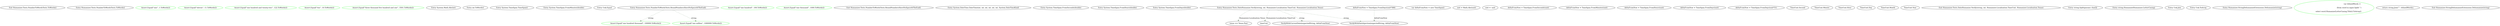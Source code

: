 digraph  {
m0_6 [cluster="Humanizer.Tests.NumberToWordsTests.ToWords()", file="NumberToWordsTests.cs", label="Exit Humanizer.Tests.NumberToWordsTests.ToWords()", span="7-7"];
m0_0 [cluster="Humanizer.Tests.NumberToWordsTests.ToWords()", file="NumberToWordsTests.cs", label="Entry Humanizer.Tests.NumberToWordsTests.ToWords()", span="7-7"];
m0_1 [cluster="Humanizer.Tests.NumberToWordsTests.ToWords()", color=green, community=0, file="NumberToWordsTests.cs", label="Assert.Equal(''one'', 1.ToWords())", prediction=0, span="9-9"];
m0_3 [cluster="Humanizer.Tests.NumberToWordsTests.ToWords()", color=green, community=0, file="NumberToWordsTests.cs", label="Assert.Equal(''eleven'', 11.ToWords())", prediction=1, span="11-11"];
m0_4 [cluster="Humanizer.Tests.NumberToWordsTests.ToWords()", color=green, community=0, file="NumberToWordsTests.cs", label="Assert.Equal(''one hundred and twenty-two'', 122.ToWords())", prediction=2, span="12-12"];
m0_2 [cluster="Humanizer.Tests.NumberToWordsTests.ToWords()", color=green, community=0, file="NumberToWordsTests.cs", label="Assert.Equal(''ten'', 10.ToWords())", prediction=3, span="10-10"];
m0_5 [cluster="Humanizer.Tests.NumberToWordsTests.ToWords()", color=green, community=0, file="NumberToWordsTests.cs", label="Assert.Equal(''three thousand five hundred and one'', 3501.ToWords())", prediction=4, span="13-13"];
m0_38 [cluster="System.Math.Abs(int)", file="NumberToWordsTests.cs", label="Entry System.Math.Abs(int)", span="0-0"];
m0_7 [cluster="int.ToWords()", file="NumberToWordsTests.cs", label="Entry int.ToWords()", span="16-16"];
m0_37 [cluster="System.TimeSpan.TimeSpan()", file="NumberToWordsTests.cs", label="Entry System.TimeSpan.TimeSpan()", span="0-0"];
m0_40 [cluster="System.TimeSpan.FromMinutes(double)", file="NumberToWordsTests.cs", label="Entry System.TimeSpan.FromMinutes(double)", span="0-0"];
m0_8 [cluster="Unk.Equal", file="NumberToWordsTests.cs", label="Entry Unk.Equal", span=""];
m0_9 [cluster="Humanizer.Tests.NumberToWordsTests.RoundNumbersHaveNoSpaceAtTheEnd()", file="NumberToWordsTests.cs", label="Entry Humanizer.Tests.NumberToWordsTests.RoundNumbersHaveNoSpaceAtTheEnd()", span="17-17"];
m0_10 [cluster="Humanizer.Tests.NumberToWordsTests.RoundNumbersHaveNoSpaceAtTheEnd()", color=green, community=0, file="NumberToWordsTests.cs", label="Assert.Equal(''one hundred'', 100.ToWords())", prediction=5, span="19-19"];
m0_12 [cluster="Humanizer.Tests.NumberToWordsTests.RoundNumbersHaveNoSpaceAtTheEnd()", color=green, community=0, file="NumberToWordsTests.cs", label="Assert.Equal(''one hundred thousand'', 100000.ToWords())", prediction=6, span="21-21"];
m0_13 [cluster="Humanizer.Tests.NumberToWordsTests.RoundNumbersHaveNoSpaceAtTheEnd()", color=green, community=0, file="NumberToWordsTests.cs", label="Assert.Equal(''one million'', 1000000.ToWords())", prediction=6, span="22-22"];
m0_11 [cluster="Humanizer.Tests.NumberToWordsTests.RoundNumbersHaveNoSpaceAtTheEnd()", color=green, community=0, file="NumberToWordsTests.cs", label="Assert.Equal(''one thousand'', 1000.ToWords())", prediction=8, span="20-20"];
m0_14 [cluster="Humanizer.Tests.NumberToWordsTests.RoundNumbersHaveNoSpaceAtTheEnd()", file="NumberToWordsTests.cs", label="Exit Humanizer.Tests.NumberToWordsTests.RoundNumbersHaveNoSpaceAtTheEnd()", span="17-17"];
m0_15 [cluster="System.DateTime.DateTime(int, int, int, int, int, int, System.DateTimeKind)", file="NumberToWordsTests.cs", label="Entry System.DateTime.DateTime(int, int, int, int, int, int, System.DateTimeKind)", span="0-0"];
m0_39 [cluster="System.TimeSpan.FromSeconds(double)", file="NumberToWordsTests.cs", label="Entry System.TimeSpan.FromSeconds(double)", span="0-0"];
m0_41 [cluster="System.TimeSpan.FromHours(double)", file="NumberToWordsTests.cs", label="Entry System.TimeSpan.FromHours(double)", span="0-0"];
m0_42 [cluster="System.TimeSpan.FromDays(double)", file="NumberToWordsTests.cs", label="Entry System.TimeSpan.FromDays(double)", span="0-0"];
m0_16 [cluster="Humanizer.Tests.DateHumanize.Verify(string, int, Humanizer.Localisation.TimeUnit, Humanizer.Localisation.Tense)", file="NumberToWordsTests.cs", label="Entry Humanizer.Tests.DateHumanize.Verify(string, int, Humanizer.Localisation.TimeUnit, Humanizer.Localisation.Tense)", span="27-27"];
m0_17 [cluster="Humanizer.Tests.DateHumanize.Verify(string, int, Humanizer.Localisation.TimeUnit, Humanizer.Localisation.Tense)", file="NumberToWordsTests.cs", label="var deltaFromNow = new TimeSpan()", span="29-29"];
m0_18 [cluster="Humanizer.Tests.DateHumanize.Verify(string, int, Humanizer.Localisation.TimeUnit, Humanizer.Localisation.Tense)", file="NumberToWordsTests.cs", label="unit = Math.Abs(unit)", span="30-30"];
m0_19 [cluster="Humanizer.Tests.DateHumanize.Verify(string, int, Humanizer.Localisation.TimeUnit, Humanizer.Localisation.Tense)", file="NumberToWordsTests.cs", label="tense == Tense.Past", span="32-32"];
m0_21 [cluster="Humanizer.Tests.DateHumanize.Verify(string, int, Humanizer.Localisation.TimeUnit, Humanizer.Localisation.Tense)", file="NumberToWordsTests.cs", label=timeUnit, span="35-35"];
m0_34 [cluster="Humanizer.Tests.DateHumanize.Verify(string, int, Humanizer.Localisation.TimeUnit, Humanizer.Localisation.Tense)", file="NumberToWordsTests.cs", label="VerifyWithCurrentDate(expectedString, deltaFromNow)", span="57-57"];
m0_35 [cluster="Humanizer.Tests.DateHumanize.Verify(string, int, Humanizer.Localisation.TimeUnit, Humanizer.Localisation.Tense)", file="NumberToWordsTests.cs", label="VerifyWithDateInjection(expectedString, deltaFromNow)", span="58-58"];
m0_20 [cluster="Humanizer.Tests.DateHumanize.Verify(string, int, Humanizer.Localisation.TimeUnit, Humanizer.Localisation.Tense)", file="NumberToWordsTests.cs", label="unit = -unit", span="33-33"];
m0_23 [cluster="Humanizer.Tests.DateHumanize.Verify(string, int, Humanizer.Localisation.TimeUnit, Humanizer.Localisation.Tense)", file="NumberToWordsTests.cs", label="deltaFromNow = TimeSpan.FromSeconds(unit)", span="38-38"];
m0_25 [cluster="Humanizer.Tests.DateHumanize.Verify(string, int, Humanizer.Localisation.TimeUnit, Humanizer.Localisation.Tense)", file="NumberToWordsTests.cs", label="deltaFromNow = TimeSpan.FromMinutes(unit)", span="41-41"];
m0_27 [cluster="Humanizer.Tests.DateHumanize.Verify(string, int, Humanizer.Localisation.TimeUnit, Humanizer.Localisation.Tense)", file="NumberToWordsTests.cs", label="deltaFromNow = TimeSpan.FromHours(unit)", span="44-44"];
m0_29 [cluster="Humanizer.Tests.DateHumanize.Verify(string, int, Humanizer.Localisation.TimeUnit, Humanizer.Localisation.Tense)", file="NumberToWordsTests.cs", label="deltaFromNow = TimeSpan.FromDays(unit)", span="47-47"];
m0_31 [cluster="Humanizer.Tests.DateHumanize.Verify(string, int, Humanizer.Localisation.TimeUnit, Humanizer.Localisation.Tense)", file="NumberToWordsTests.cs", label="deltaFromNow = TimeSpan.FromDays(unit*31)", span="50-50"];
m0_33 [cluster="Humanizer.Tests.DateHumanize.Verify(string, int, Humanizer.Localisation.TimeUnit, Humanizer.Localisation.Tense)", file="NumberToWordsTests.cs", label="deltaFromNow = TimeSpan.FromDays(unit*366)", span="53-53"];
m0_22 [cluster="Humanizer.Tests.DateHumanize.Verify(string, int, Humanizer.Localisation.TimeUnit, Humanizer.Localisation.Tense)", file="NumberToWordsTests.cs", label="TimeUnit.Second", span="37-37"];
m0_24 [cluster="Humanizer.Tests.DateHumanize.Verify(string, int, Humanizer.Localisation.TimeUnit, Humanizer.Localisation.Tense)", file="NumberToWordsTests.cs", label="TimeUnit.Minute", span="40-40"];
m0_26 [cluster="Humanizer.Tests.DateHumanize.Verify(string, int, Humanizer.Localisation.TimeUnit, Humanizer.Localisation.Tense)", file="NumberToWordsTests.cs", label="TimeUnit.Hour", span="43-43"];
m0_28 [cluster="Humanizer.Tests.DateHumanize.Verify(string, int, Humanizer.Localisation.TimeUnit, Humanizer.Localisation.Tense)", file="NumberToWordsTests.cs", label="TimeUnit.Day", span="46-46"];
m0_30 [cluster="Humanizer.Tests.DateHumanize.Verify(string, int, Humanizer.Localisation.TimeUnit, Humanizer.Localisation.Tense)", file="NumberToWordsTests.cs", label="TimeUnit.Month", span="49-49"];
m0_32 [cluster="Humanizer.Tests.DateHumanize.Verify(string, int, Humanizer.Localisation.TimeUnit, Humanizer.Localisation.Tense)", file="NumberToWordsTests.cs", label="TimeUnit.Year", span="52-52"];
m0_36 [cluster="Humanizer.Tests.DateHumanize.Verify(string, int, Humanizer.Localisation.TimeUnit, Humanizer.Localisation.Tense)", file="NumberToWordsTests.cs", label="Exit Humanizer.Tests.DateHumanize.Verify(string, int, Humanizer.Localisation.TimeUnit, Humanizer.Localisation.Tense)", span="27-27"];
m1_4 [cluster="string.Split(params char[])", file="StringDehumanizeExtensions.cs", label="Entry string.Split(params char[])", span="0-0"];
m1_5 [cluster="string.Humanize(Humanizer.LetterCasing)", file="StringDehumanizeExtensions.cs", label="Entry string.Humanize(Humanizer.LetterCasing)", span="62-62"];
m1_7 [cluster="Unk.Join", file="StringDehumanizeExtensions.cs", label="Entry Unk.Join", span=""];
m1_6 [cluster="Unk.ToArray", file="StringDehumanizeExtensions.cs", label="Entry Unk.ToArray", span=""];
m1_0 [cluster="Humanizer.StringDehumanizeExtensions.Dehumanize(string)", file="StringDehumanizeExtensions.cs", label="Entry Humanizer.StringDehumanizeExtensions.Dehumanize(string)", span="11-11"];
m1_1 [cluster="Humanizer.StringDehumanizeExtensions.Dehumanize(string)", color=green, community=0, file="StringDehumanizeExtensions.cs", label="var titlizedWords = \r\n                (from word in input.Split(' ')\r\n                select word.Humanize(LetterCasing.Title)).ToArray()", prediction=9, span="13-15"];
m1_2 [cluster="Humanizer.StringDehumanizeExtensions.Dehumanize(string)", file="StringDehumanizeExtensions.cs", label="return string.Join('''', titlizedWords);", span="17-17"];
m1_3 [cluster="Humanizer.StringDehumanizeExtensions.Dehumanize(string)", file="StringDehumanizeExtensions.cs", label="Exit Humanizer.StringDehumanizeExtensions.Dehumanize(string)", span="11-11"];
m0_9 -> m0_12  [color=darkseagreen4, key=1, label=string, style=dashed];
m0_9 -> m0_13  [color=darkseagreen4, key=1, label=string, style=dashed];
m0_16 -> m0_19  [color=darkseagreen4, key=1, label="Humanizer.Localisation.Tense", style=dashed];
m0_16 -> m0_21  [color=darkseagreen4, key=1, label="Humanizer.Localisation.TimeUnit", style=dashed];
m0_16 -> m0_34  [color=darkseagreen4, key=1, label=string, style=dashed];
m0_16 -> m0_35  [color=darkseagreen4, key=1, label=string, style=dashed];
m0_33 -> m0_35  [color=darkseagreen4, key=1, label=deltaFromNow, style=dashed];
}

